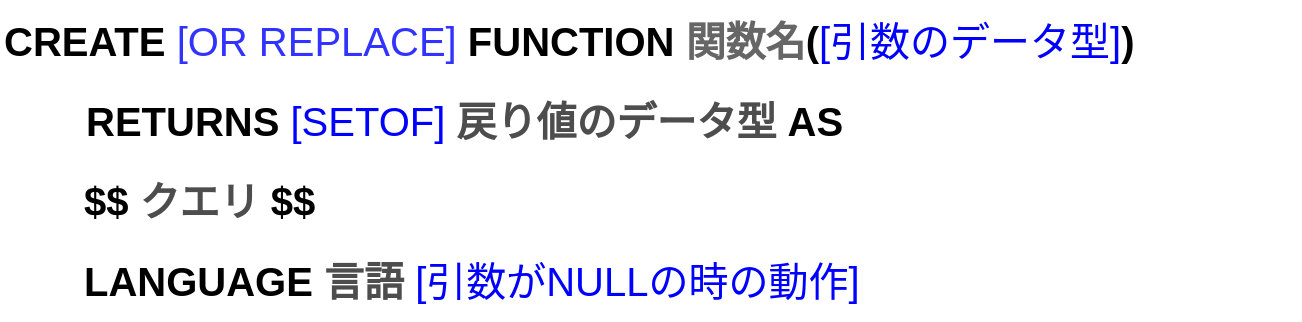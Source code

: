 <mxfile version="13.9.9" type="device"><diagram id="6Uc7X-goZqjUp5upjhZh" name="ページ1"><mxGraphModel dx="1422" dy="862" grid="1" gridSize="10" guides="1" tooltips="1" connect="1" arrows="1" fold="1" page="1" pageScale="1" pageWidth="1169" pageHeight="827" math="0" shadow="0"><root><mxCell id="0"/><mxCell id="1" parent="0"/><mxCell id="9CQbQZZXIhDCqGuy9qpb-1" value="&lt;b&gt;CREATE &lt;/b&gt;&lt;font color=&quot;#3333ff&quot;&gt;[OR REPLACE]&lt;/font&gt;&lt;b&gt; FUNCTION&lt;/b&gt;&amp;nbsp;&lt;b&gt;&lt;font color=&quot;#666666&quot;&gt;関数名&lt;/font&gt;(&lt;/b&gt;&lt;font color=&quot;#0000ff&quot;&gt;[引数のデータ型]&lt;/font&gt;&lt;b&gt;)&lt;/b&gt;" style="text;html=1;strokeColor=none;fillColor=none;align=left;verticalAlign=middle;whiteSpace=wrap;rounded=0;fontSize=20;fontStyle=0" vertex="1" parent="1"><mxGeometry x="40" y="120" width="650" height="40" as="geometry"/></mxCell><mxCell id="9CQbQZZXIhDCqGuy9qpb-2" value="&lt;b&gt;RETURNS &lt;/b&gt;&lt;font color=&quot;#0000ff&quot;&gt;[SETOF]&lt;/font&gt;&lt;b&gt;&amp;nbsp;&lt;/b&gt;&lt;font color=&quot;#4d4d4d&quot; style=&quot;font-weight: bold&quot;&gt;戻り値のデータ型 &lt;/font&gt;&lt;font style=&quot;font-weight: bold&quot;&gt;AS&lt;/font&gt;" style="text;html=1;strokeColor=none;fillColor=none;align=left;verticalAlign=middle;whiteSpace=wrap;rounded=0;fontSize=20;fontStyle=0" vertex="1" parent="1"><mxGeometry x="81" y="160" width="440" height="40" as="geometry"/></mxCell><mxCell id="9CQbQZZXIhDCqGuy9qpb-3" value="&lt;b&gt;$$ &lt;font color=&quot;#4d4d4d&quot;&gt;クエリ&lt;/font&gt; $$&lt;/b&gt;" style="text;html=1;strokeColor=none;fillColor=none;align=left;verticalAlign=middle;whiteSpace=wrap;rounded=0;fontSize=20;fontStyle=0" vertex="1" parent="1"><mxGeometry x="80" y="200" width="440" height="40" as="geometry"/></mxCell><mxCell id="9CQbQZZXIhDCqGuy9qpb-4" value="&lt;b&gt;LANGUAGE &lt;font color=&quot;#4d4d4d&quot;&gt;言語&lt;/font&gt; &lt;/b&gt;&lt;font color=&quot;#0000ff&quot;&gt;[引数がNULLの時の動作]&lt;/font&gt;" style="text;html=1;strokeColor=none;fillColor=none;align=left;verticalAlign=middle;whiteSpace=wrap;rounded=0;fontSize=20;fontStyle=0" vertex="1" parent="1"><mxGeometry x="80" y="240" width="440" height="40" as="geometry"/></mxCell></root></mxGraphModel></diagram></mxfile>